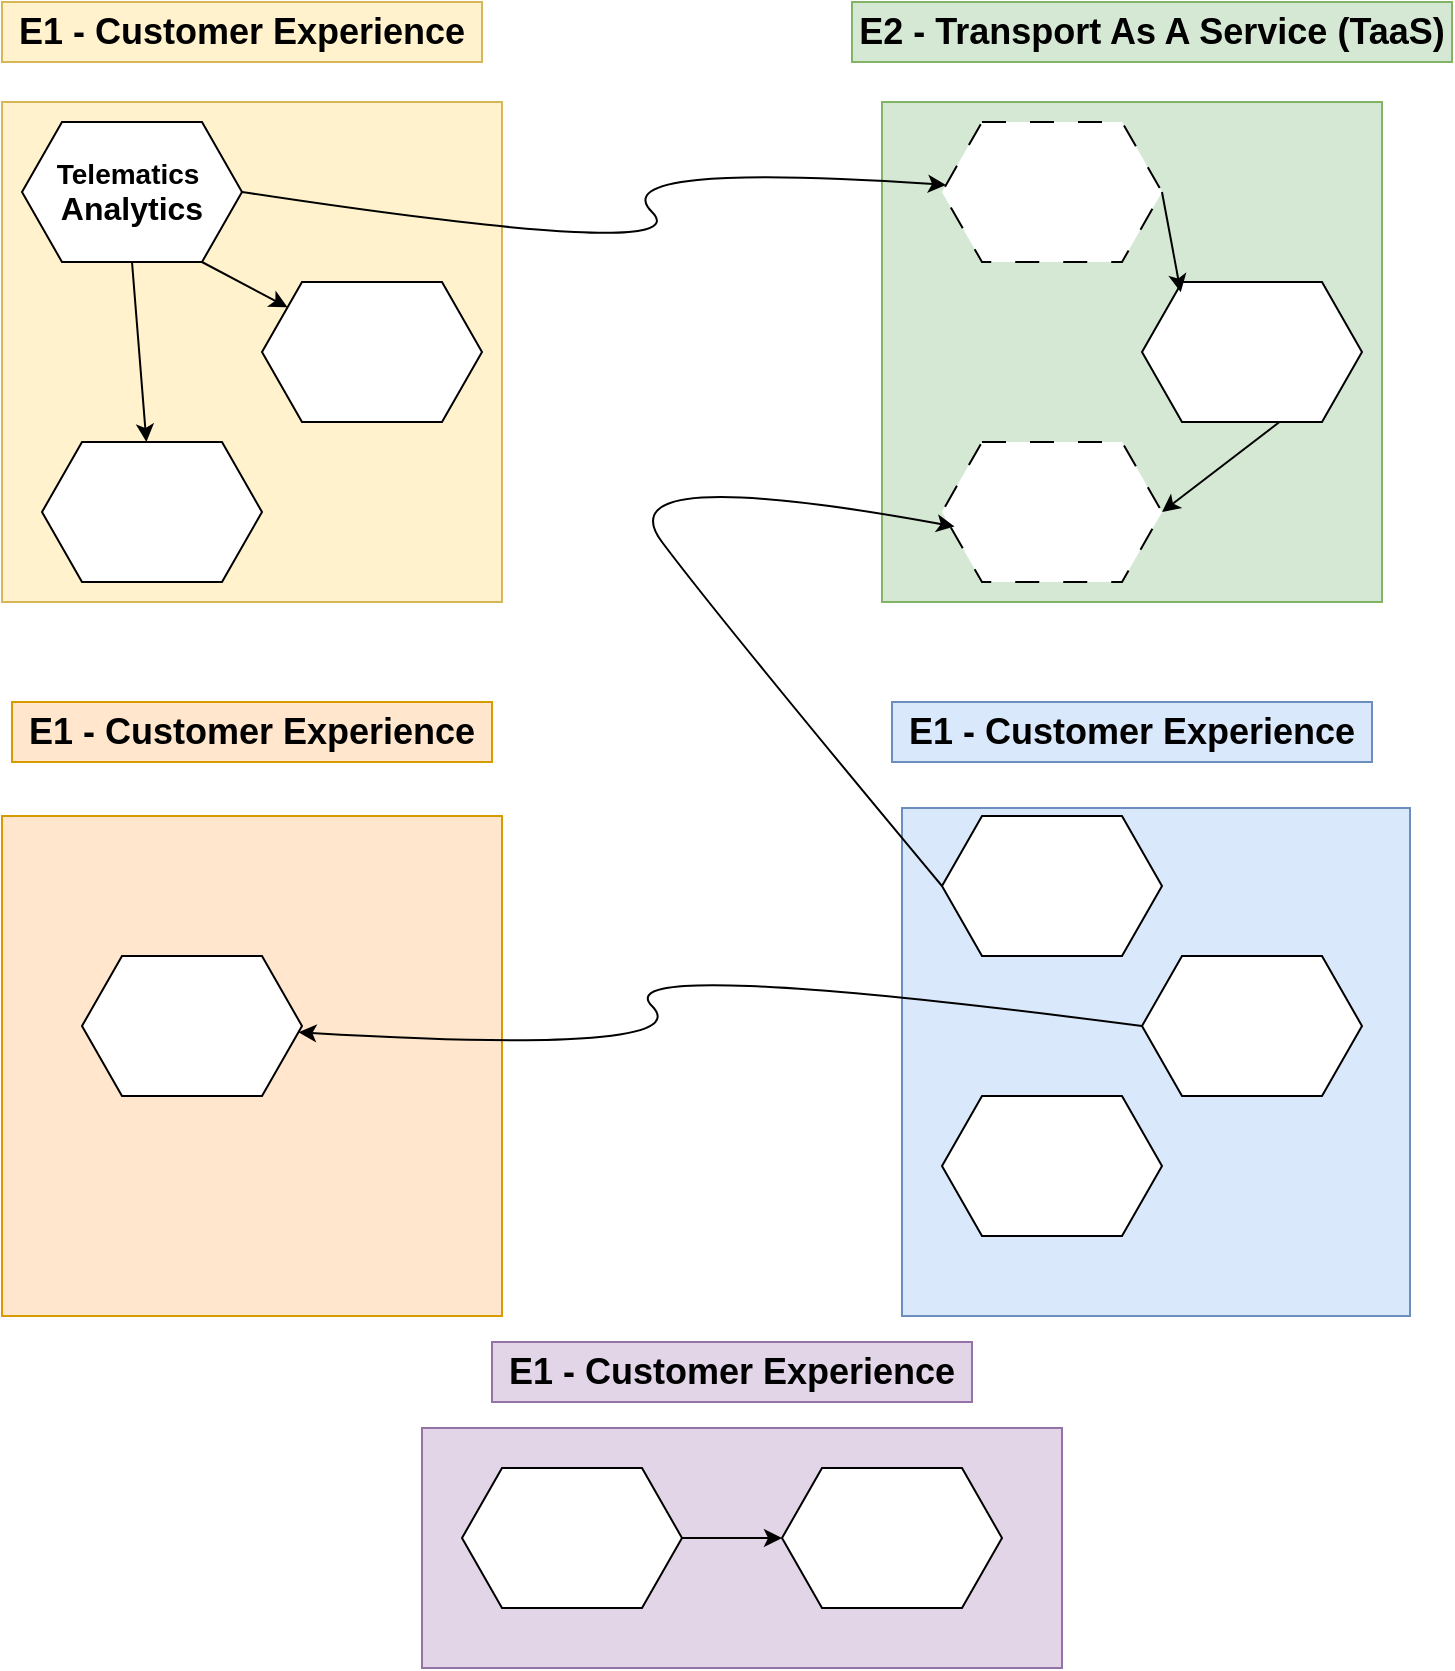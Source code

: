 <mxfile version="24.0.7" type="github">
  <diagram name="Page-1" id="Uu3tPtmgaI5sihdkJMdt">
    <mxGraphModel dx="1002" dy="588" grid="1" gridSize="10" guides="1" tooltips="1" connect="1" arrows="1" fold="1" page="1" pageScale="1" pageWidth="850" pageHeight="1100" math="0" shadow="0">
      <root>
        <mxCell id="0" />
        <mxCell id="1" parent="0" />
        <mxCell id="a_6QB2IHkhixvMgeJ1G--1" value="" style="whiteSpace=wrap;html=1;aspect=fixed;fillColor=#fff2cc;strokeColor=#d6b656;" vertex="1" parent="1">
          <mxGeometry x="100" y="100" width="250" height="250" as="geometry" />
        </mxCell>
        <mxCell id="a_6QB2IHkhixvMgeJ1G--2" value="" style="whiteSpace=wrap;html=1;aspect=fixed;fillColor=#d5e8d4;strokeColor=#82b366;" vertex="1" parent="1">
          <mxGeometry x="540" y="100" width="250" height="250" as="geometry" />
        </mxCell>
        <mxCell id="a_6QB2IHkhixvMgeJ1G--3" value="" style="whiteSpace=wrap;html=1;aspect=fixed;fillColor=#dae8fc;strokeColor=#6c8ebf;" vertex="1" parent="1">
          <mxGeometry x="550" y="453" width="254" height="254" as="geometry" />
        </mxCell>
        <mxCell id="a_6QB2IHkhixvMgeJ1G--4" value="" style="whiteSpace=wrap;html=1;aspect=fixed;fillColor=#ffe6cc;strokeColor=#d79b00;" vertex="1" parent="1">
          <mxGeometry x="100" y="457" width="250" height="250" as="geometry" />
        </mxCell>
        <mxCell id="a_6QB2IHkhixvMgeJ1G--6" value="" style="rounded=0;whiteSpace=wrap;html=1;fillColor=#e1d5e7;strokeColor=#9673a6;" vertex="1" parent="1">
          <mxGeometry x="310" y="763" width="320" height="120" as="geometry" />
        </mxCell>
        <mxCell id="a_6QB2IHkhixvMgeJ1G--7" value="&lt;b&gt;&lt;font style=&quot;font-size: 14px;&quot;&gt;Telematics&amp;nbsp;&lt;/font&gt;&lt;/b&gt;&lt;div&gt;&lt;b&gt;&lt;font size=&quot;3&quot;&gt;Analytics&lt;/font&gt;&lt;/b&gt;&lt;/div&gt;" style="shape=hexagon;perimeter=hexagonPerimeter2;whiteSpace=wrap;html=1;fixedSize=1;" vertex="1" parent="1">
          <mxGeometry x="110" y="110" width="110" height="70" as="geometry" />
        </mxCell>
        <mxCell id="a_6QB2IHkhixvMgeJ1G--8" value="" style="shape=hexagon;perimeter=hexagonPerimeter2;whiteSpace=wrap;html=1;fixedSize=1;" vertex="1" parent="1">
          <mxGeometry x="230" y="190" width="110" height="70" as="geometry" />
        </mxCell>
        <mxCell id="a_6QB2IHkhixvMgeJ1G--9" value="" style="shape=hexagon;perimeter=hexagonPerimeter2;whiteSpace=wrap;html=1;fixedSize=1;" vertex="1" parent="1">
          <mxGeometry x="120" y="270" width="110" height="70" as="geometry" />
        </mxCell>
        <mxCell id="a_6QB2IHkhixvMgeJ1G--10" value="" style="shape=hexagon;perimeter=hexagonPerimeter2;whiteSpace=wrap;html=1;fixedSize=1;" vertex="1" parent="1">
          <mxGeometry x="670" y="190" width="110" height="70" as="geometry" />
        </mxCell>
        <mxCell id="a_6QB2IHkhixvMgeJ1G--11" value="" style="shape=hexagon;perimeter=hexagonPerimeter2;whiteSpace=wrap;html=1;fixedSize=1;dashed=1;dashPattern=12 12;" vertex="1" parent="1">
          <mxGeometry x="570" y="110" width="110" height="70" as="geometry" />
        </mxCell>
        <mxCell id="a_6QB2IHkhixvMgeJ1G--12" value="" style="shape=hexagon;perimeter=hexagonPerimeter2;whiteSpace=wrap;html=1;fixedSize=1;dashed=1;dashPattern=12 12;" vertex="1" parent="1">
          <mxGeometry x="570" y="270" width="110" height="70" as="geometry" />
        </mxCell>
        <mxCell id="a_6QB2IHkhixvMgeJ1G--13" value="" style="shape=hexagon;perimeter=hexagonPerimeter2;whiteSpace=wrap;html=1;fixedSize=1;" vertex="1" parent="1">
          <mxGeometry x="140" y="527" width="110" height="70" as="geometry" />
        </mxCell>
        <mxCell id="a_6QB2IHkhixvMgeJ1G--14" value="" style="shape=hexagon;perimeter=hexagonPerimeter2;whiteSpace=wrap;html=1;fixedSize=1;" vertex="1" parent="1">
          <mxGeometry x="570" y="457" width="110" height="70" as="geometry" />
        </mxCell>
        <mxCell id="a_6QB2IHkhixvMgeJ1G--15" value="" style="shape=hexagon;perimeter=hexagonPerimeter2;whiteSpace=wrap;html=1;fixedSize=1;" vertex="1" parent="1">
          <mxGeometry x="670" y="527" width="110" height="70" as="geometry" />
        </mxCell>
        <mxCell id="a_6QB2IHkhixvMgeJ1G--16" value="" style="shape=hexagon;perimeter=hexagonPerimeter2;whiteSpace=wrap;html=1;fixedSize=1;" vertex="1" parent="1">
          <mxGeometry x="570" y="597" width="110" height="70" as="geometry" />
        </mxCell>
        <mxCell id="a_6QB2IHkhixvMgeJ1G--17" value="" style="shape=hexagon;perimeter=hexagonPerimeter2;whiteSpace=wrap;html=1;fixedSize=1;" vertex="1" parent="1">
          <mxGeometry x="330" y="783" width="110" height="70" as="geometry" />
        </mxCell>
        <mxCell id="a_6QB2IHkhixvMgeJ1G--18" value="" style="shape=hexagon;perimeter=hexagonPerimeter2;whiteSpace=wrap;html=1;fixedSize=1;" vertex="1" parent="1">
          <mxGeometry x="490" y="783" width="110" height="70" as="geometry" />
        </mxCell>
        <mxCell id="a_6QB2IHkhixvMgeJ1G--21" value="" style="curved=1;endArrow=classic;html=1;rounded=0;entryX=0.057;entryY=0.604;entryDx=0;entryDy=0;entryPerimeter=0;exitX=0;exitY=0.5;exitDx=0;exitDy=0;" edge="1" parent="1" source="a_6QB2IHkhixvMgeJ1G--14" target="a_6QB2IHkhixvMgeJ1G--12">
          <mxGeometry width="50" height="50" relative="1" as="geometry">
            <mxPoint x="520" y="370" as="sourcePoint" />
            <mxPoint x="450" y="280" as="targetPoint" />
            <Array as="points">
              <mxPoint x="460" y="360" />
              <mxPoint x="400" y="280" />
            </Array>
          </mxGeometry>
        </mxCell>
        <mxCell id="a_6QB2IHkhixvMgeJ1G--22" value="" style="curved=1;endArrow=classic;html=1;rounded=0;exitX=1;exitY=0.5;exitDx=0;exitDy=0;" edge="1" parent="1" source="a_6QB2IHkhixvMgeJ1G--7" target="a_6QB2IHkhixvMgeJ1G--11">
          <mxGeometry width="50" height="50" relative="1" as="geometry">
            <mxPoint x="400" y="180" as="sourcePoint" />
            <mxPoint x="450" y="130" as="targetPoint" />
            <Array as="points">
              <mxPoint x="450" y="180" />
              <mxPoint x="400" y="130" />
            </Array>
          </mxGeometry>
        </mxCell>
        <mxCell id="a_6QB2IHkhixvMgeJ1G--23" value="" style="curved=1;endArrow=classic;html=1;rounded=0;exitX=0;exitY=0.5;exitDx=0;exitDy=0;" edge="1" parent="1" source="a_6QB2IHkhixvMgeJ1G--15" target="a_6QB2IHkhixvMgeJ1G--13">
          <mxGeometry width="50" height="50" relative="1" as="geometry">
            <mxPoint x="450" y="527" as="sourcePoint" />
            <mxPoint x="400" y="577" as="targetPoint" />
            <Array as="points">
              <mxPoint x="400" y="527" />
              <mxPoint x="450" y="577" />
            </Array>
          </mxGeometry>
        </mxCell>
        <mxCell id="a_6QB2IHkhixvMgeJ1G--25" value="" style="endArrow=classic;html=1;rounded=0;exitX=1;exitY=0.5;exitDx=0;exitDy=0;entryX=0;entryY=0.5;entryDx=0;entryDy=0;" edge="1" parent="1" source="a_6QB2IHkhixvMgeJ1G--17" target="a_6QB2IHkhixvMgeJ1G--18">
          <mxGeometry width="50" height="50" relative="1" as="geometry">
            <mxPoint x="400" y="723" as="sourcePoint" />
            <mxPoint x="450" y="673" as="targetPoint" />
          </mxGeometry>
        </mxCell>
        <mxCell id="a_6QB2IHkhixvMgeJ1G--26" value="" style="endArrow=classic;html=1;rounded=0;exitX=0.5;exitY=1;exitDx=0;exitDy=0;" edge="1" parent="1" source="a_6QB2IHkhixvMgeJ1G--7" target="a_6QB2IHkhixvMgeJ1G--9">
          <mxGeometry width="50" height="50" relative="1" as="geometry">
            <mxPoint x="400" y="240" as="sourcePoint" />
            <mxPoint x="450" y="190" as="targetPoint" />
          </mxGeometry>
        </mxCell>
        <mxCell id="a_6QB2IHkhixvMgeJ1G--27" value="" style="endArrow=classic;html=1;rounded=0;exitX=0.818;exitY=1;exitDx=0;exitDy=0;exitPerimeter=0;" edge="1" parent="1" source="a_6QB2IHkhixvMgeJ1G--7" target="a_6QB2IHkhixvMgeJ1G--8">
          <mxGeometry width="50" height="50" relative="1" as="geometry">
            <mxPoint x="175" y="190" as="sourcePoint" />
            <mxPoint x="182" y="280" as="targetPoint" />
          </mxGeometry>
        </mxCell>
        <mxCell id="a_6QB2IHkhixvMgeJ1G--28" value="" style="endArrow=classic;html=1;rounded=0;exitX=1;exitY=0.5;exitDx=0;exitDy=0;entryX=0.176;entryY=0.073;entryDx=0;entryDy=0;entryPerimeter=0;" edge="1" parent="1" source="a_6QB2IHkhixvMgeJ1G--11" target="a_6QB2IHkhixvMgeJ1G--10">
          <mxGeometry width="50" height="50" relative="1" as="geometry">
            <mxPoint x="210" y="190" as="sourcePoint" />
            <mxPoint x="253" y="213" as="targetPoint" />
          </mxGeometry>
        </mxCell>
        <mxCell id="a_6QB2IHkhixvMgeJ1G--29" value="" style="endArrow=classic;html=1;rounded=0;entryX=1;entryY=0.5;entryDx=0;entryDy=0;exitX=0.625;exitY=1;exitDx=0;exitDy=0;" edge="1" parent="1" source="a_6QB2IHkhixvMgeJ1G--10" target="a_6QB2IHkhixvMgeJ1G--12">
          <mxGeometry width="50" height="50" relative="1" as="geometry">
            <mxPoint x="690" y="155" as="sourcePoint" />
            <mxPoint x="699" y="205" as="targetPoint" />
          </mxGeometry>
        </mxCell>
        <mxCell id="a_6QB2IHkhixvMgeJ1G--30" value="&lt;font style=&quot;font-size: 18px;&quot;&gt;&lt;b&gt;E1 - Customer Experience&lt;/b&gt;&lt;/font&gt;" style="text;html=1;align=center;verticalAlign=middle;whiteSpace=wrap;rounded=0;fillColor=#fff2cc;strokeColor=#d6b656;" vertex="1" parent="1">
          <mxGeometry x="100" y="50" width="240" height="30" as="geometry" />
        </mxCell>
        <mxCell id="a_6QB2IHkhixvMgeJ1G--31" value="&lt;font style=&quot;font-size: 18px;&quot;&gt;&lt;b&gt;E2 - Transport As A Service (TaaS)&lt;/b&gt;&lt;/font&gt;" style="text;html=1;align=center;verticalAlign=middle;whiteSpace=wrap;rounded=0;fillColor=#d5e8d4;strokeColor=#82b366;" vertex="1" parent="1">
          <mxGeometry x="525" y="50" width="300" height="30" as="geometry" />
        </mxCell>
        <mxCell id="a_6QB2IHkhixvMgeJ1G--32" value="&lt;font style=&quot;font-size: 18px;&quot;&gt;&lt;b&gt;E1 - Customer Experience&lt;/b&gt;&lt;/font&gt;" style="text;html=1;align=center;verticalAlign=middle;whiteSpace=wrap;rounded=0;fillColor=#ffe6cc;strokeColor=#d79b00;" vertex="1" parent="1">
          <mxGeometry x="105" y="400" width="240" height="30" as="geometry" />
        </mxCell>
        <mxCell id="a_6QB2IHkhixvMgeJ1G--33" value="&lt;font style=&quot;font-size: 18px;&quot;&gt;&lt;b&gt;E1 - Customer Experience&lt;/b&gt;&lt;/font&gt;" style="text;html=1;align=center;verticalAlign=middle;whiteSpace=wrap;rounded=0;fillColor=#dae8fc;strokeColor=#6c8ebf;" vertex="1" parent="1">
          <mxGeometry x="545" y="400" width="240" height="30" as="geometry" />
        </mxCell>
        <mxCell id="a_6QB2IHkhixvMgeJ1G--34" value="&lt;font style=&quot;font-size: 18px;&quot;&gt;&lt;b&gt;E1 - Customer Experience&lt;/b&gt;&lt;/font&gt;" style="text;html=1;align=center;verticalAlign=middle;whiteSpace=wrap;rounded=0;fillColor=#e1d5e7;strokeColor=#9673a6;" vertex="1" parent="1">
          <mxGeometry x="345" y="720" width="240" height="30" as="geometry" />
        </mxCell>
      </root>
    </mxGraphModel>
  </diagram>
</mxfile>
